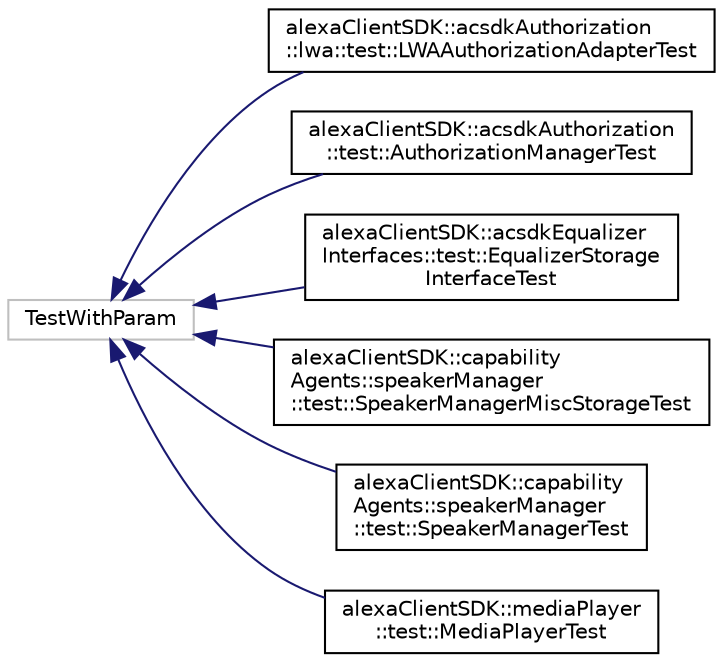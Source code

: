 digraph "Graphical Class Hierarchy"
{
  edge [fontname="Helvetica",fontsize="10",labelfontname="Helvetica",labelfontsize="10"];
  node [fontname="Helvetica",fontsize="10",shape=record];
  rankdir="LR";
  Node83 [label="TestWithParam",height=0.2,width=0.4,color="grey75", fillcolor="white", style="filled"];
  Node83 -> Node0 [dir="back",color="midnightblue",fontsize="10",style="solid",fontname="Helvetica"];
  Node0 [label="alexaClientSDK::acsdkAuthorization\l::lwa::test::LWAAuthorizationAdapterTest",height=0.2,width=0.4,color="black", fillcolor="white", style="filled",URL="$classalexa_client_s_d_k_1_1acsdk_authorization_1_1lwa_1_1test_1_1_l_w_a_authorization_adapter_test.html"];
  Node83 -> Node85 [dir="back",color="midnightblue",fontsize="10",style="solid",fontname="Helvetica"];
  Node85 [label="alexaClientSDK::acsdkAuthorization\l::test::AuthorizationManagerTest",height=0.2,width=0.4,color="black", fillcolor="white", style="filled",URL="$classalexa_client_s_d_k_1_1acsdk_authorization_1_1test_1_1_authorization_manager_test.html"];
  Node83 -> Node86 [dir="back",color="midnightblue",fontsize="10",style="solid",fontname="Helvetica"];
  Node86 [label="alexaClientSDK::acsdkEqualizer\lInterfaces::test::EqualizerStorage\lInterfaceTest",height=0.2,width=0.4,color="black", fillcolor="white", style="filled",URL="$classalexa_client_s_d_k_1_1acsdk_equalizer_interfaces_1_1test_1_1_equalizer_storage_interface_test.html"];
  Node83 -> Node87 [dir="back",color="midnightblue",fontsize="10",style="solid",fontname="Helvetica"];
  Node87 [label="alexaClientSDK::capability\lAgents::speakerManager\l::test::SpeakerManagerMiscStorageTest",height=0.2,width=0.4,color="black", fillcolor="white", style="filled",URL="$classalexa_client_s_d_k_1_1capability_agents_1_1speaker_manager_1_1test_1_1_speaker_manager_misc_storage_test.html"];
  Node83 -> Node88 [dir="back",color="midnightblue",fontsize="10",style="solid",fontname="Helvetica"];
  Node88 [label="alexaClientSDK::capability\lAgents::speakerManager\l::test::SpeakerManagerTest",height=0.2,width=0.4,color="black", fillcolor="white", style="filled",URL="$classalexa_client_s_d_k_1_1capability_agents_1_1speaker_manager_1_1test_1_1_speaker_manager_test.html"];
  Node83 -> Node89 [dir="back",color="midnightblue",fontsize="10",style="solid",fontname="Helvetica"];
  Node89 [label="alexaClientSDK::mediaPlayer\l::test::MediaPlayerTest",height=0.2,width=0.4,color="black", fillcolor="white", style="filled",URL="$classalexa_client_s_d_k_1_1media_player_1_1test_1_1_media_player_test.html"];
}
